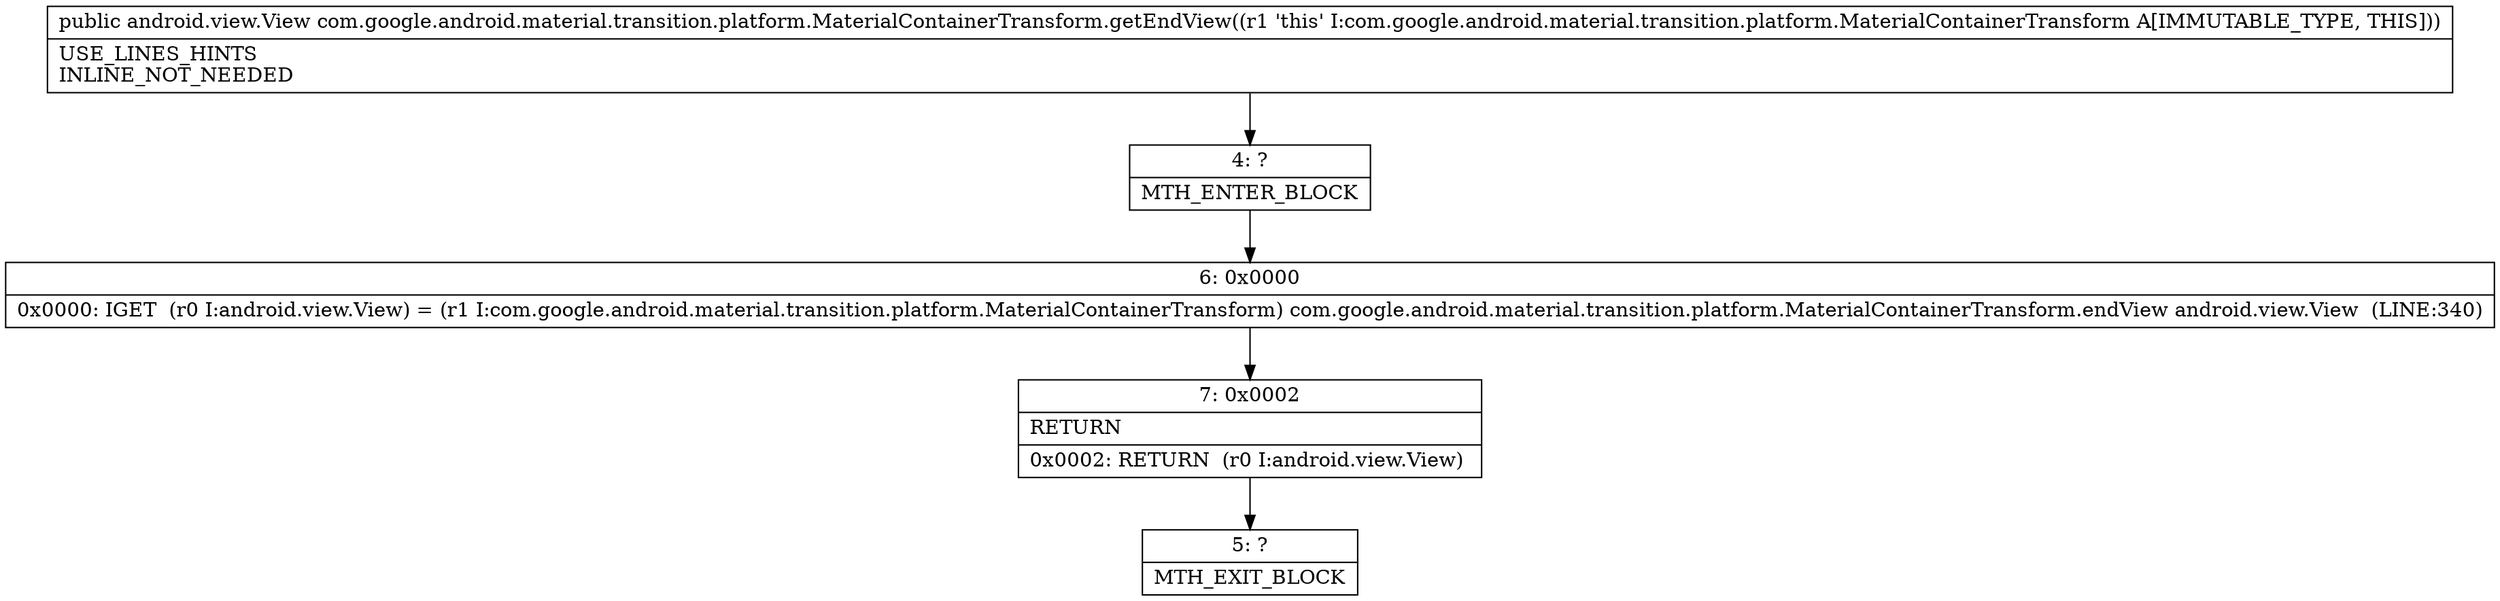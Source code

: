 digraph "CFG forcom.google.android.material.transition.platform.MaterialContainerTransform.getEndView()Landroid\/view\/View;" {
Node_4 [shape=record,label="{4\:\ ?|MTH_ENTER_BLOCK\l}"];
Node_6 [shape=record,label="{6\:\ 0x0000|0x0000: IGET  (r0 I:android.view.View) = (r1 I:com.google.android.material.transition.platform.MaterialContainerTransform) com.google.android.material.transition.platform.MaterialContainerTransform.endView android.view.View  (LINE:340)\l}"];
Node_7 [shape=record,label="{7\:\ 0x0002|RETURN\l|0x0002: RETURN  (r0 I:android.view.View) \l}"];
Node_5 [shape=record,label="{5\:\ ?|MTH_EXIT_BLOCK\l}"];
MethodNode[shape=record,label="{public android.view.View com.google.android.material.transition.platform.MaterialContainerTransform.getEndView((r1 'this' I:com.google.android.material.transition.platform.MaterialContainerTransform A[IMMUTABLE_TYPE, THIS]))  | USE_LINES_HINTS\lINLINE_NOT_NEEDED\l}"];
MethodNode -> Node_4;Node_4 -> Node_6;
Node_6 -> Node_7;
Node_7 -> Node_5;
}

